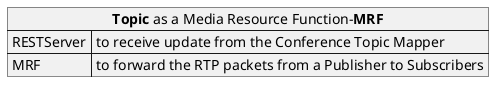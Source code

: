 @startuml Topic
json "**Topic** as a Media Resource Function-**MRF**" as MRF {
    "RESTServer": "to receive update from the Conference Topic Mapper",
    "MRF": "to forward the RTP packets from a Publisher to Subscribers"
}
@enduml